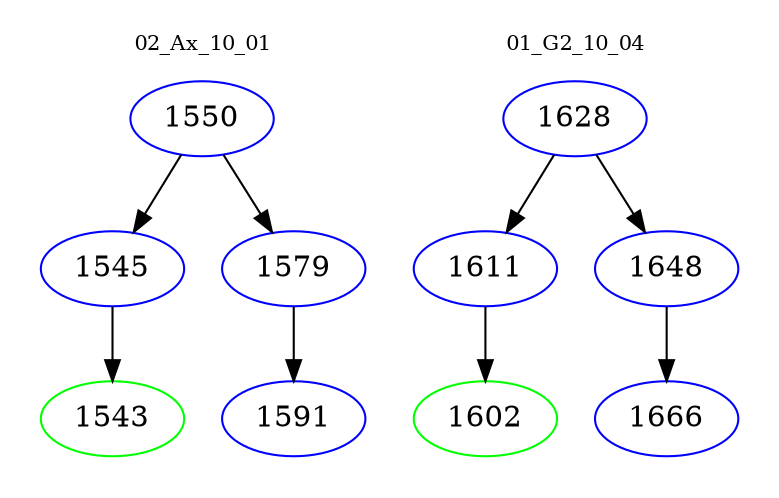 digraph{
subgraph cluster_0 {
color = white
label = "02_Ax_10_01";
fontsize=10;
T0_1550 [label="1550", color="blue"]
T0_1550 -> T0_1545 [color="black"]
T0_1545 [label="1545", color="blue"]
T0_1545 -> T0_1543 [color="black"]
T0_1543 [label="1543", color="green"]
T0_1550 -> T0_1579 [color="black"]
T0_1579 [label="1579", color="blue"]
T0_1579 -> T0_1591 [color="black"]
T0_1591 [label="1591", color="blue"]
}
subgraph cluster_1 {
color = white
label = "01_G2_10_04";
fontsize=10;
T1_1628 [label="1628", color="blue"]
T1_1628 -> T1_1611 [color="black"]
T1_1611 [label="1611", color="blue"]
T1_1611 -> T1_1602 [color="black"]
T1_1602 [label="1602", color="green"]
T1_1628 -> T1_1648 [color="black"]
T1_1648 [label="1648", color="blue"]
T1_1648 -> T1_1666 [color="black"]
T1_1666 [label="1666", color="blue"]
}
}

